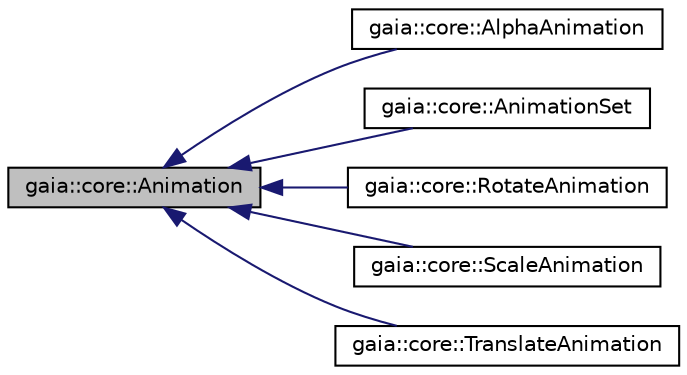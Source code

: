 digraph G
{
  edge [fontname="Helvetica",fontsize="10",labelfontname="Helvetica",labelfontsize="10"];
  node [fontname="Helvetica",fontsize="10",shape=record];
  rankdir=LR;
  Node1 [label="gaia::core::Animation",height=0.2,width=0.4,color="black", fillcolor="grey75", style="filled" fontcolor="black"];
  Node1 -> Node2 [dir=back,color="midnightblue",fontsize="10",style="solid",fontname="Helvetica"];
  Node2 [label="gaia::core::AlphaAnimation",height=0.2,width=0.4,color="black", fillcolor="white", style="filled",URL="$d0/d6d/classgaia_1_1core_1_1_alpha_animation.html",tooltip="An animation that controls the alpha level of an object."];
  Node1 -> Node3 [dir=back,color="midnightblue",fontsize="10",style="solid",fontname="Helvetica"];
  Node3 [label="gaia::core::AnimationSet",height=0.2,width=0.4,color="black", fillcolor="white", style="filled",URL="$d3/d23/classgaia_1_1core_1_1_animation_set.html",tooltip="Represents a group of Animations that should be played together."];
  Node1 -> Node4 [dir=back,color="midnightblue",fontsize="10",style="solid",fontname="Helvetica"];
  Node4 [label="gaia::core::RotateAnimation",height=0.2,width=0.4,color="black", fillcolor="white", style="filled",URL="$d7/deb/classgaia_1_1core_1_1_rotate_animation.html",tooltip="An animation that controls the rotation of an object."];
  Node1 -> Node5 [dir=back,color="midnightblue",fontsize="10",style="solid",fontname="Helvetica"];
  Node5 [label="gaia::core::ScaleAnimation",height=0.2,width=0.4,color="black", fillcolor="white", style="filled",URL="$df/dab/classgaia_1_1core_1_1_scale_animation.html",tooltip="An animation that controls the scale of an object."];
  Node1 -> Node6 [dir=back,color="midnightblue",fontsize="10",style="solid",fontname="Helvetica"];
  Node6 [label="gaia::core::TranslateAnimation",height=0.2,width=0.4,color="black", fillcolor="white", style="filled",URL="$d1/d92/classgaia_1_1core_1_1_translate_animation.html",tooltip="An animation that controls the position of an object."];
}
